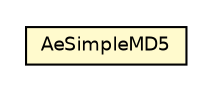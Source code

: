 #!/usr/local/bin/dot
#
# Class diagram 
# Generated by UmlGraph version 4.4 (http://www.spinellis.gr/sw/umlgraph)
#

digraph G {
	edge [fontname="Helvetica",fontsize=10,labelfontname="Helvetica",labelfontsize=10];
	node [fontname="Helvetica",fontsize=10,shape=plaintext];
	// it.apice.sapere.api.internal.AeSimpleMD5
	c32322 [label=<<table border="0" cellborder="1" cellspacing="0" cellpadding="2" port="p" bgcolor="lemonChiffon" href="./AeSimpleMD5.html">
		<tr><td><table border="0" cellspacing="0" cellpadding="1">
			<tr><td> AeSimpleMD5 </td></tr>
		</table></td></tr>
		</table>>, fontname="Helvetica", fontcolor="black", fontsize=9.0];
}


